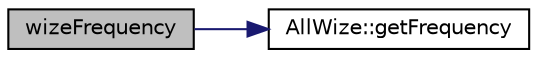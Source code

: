 digraph "wizeFrequency"
{
 // LATEX_PDF_SIZE
  edge [fontname="Helvetica",fontsize="10",labelfontname="Helvetica",labelfontsize="10"];
  node [fontname="Helvetica",fontsize="10",shape=record];
  rankdir="LR";
  Node1 [label="wizeFrequency",height=0.2,width=0.4,color="black", fillcolor="grey75", style="filled", fontcolor="black",tooltip=" "];
  Node1 -> Node2 [color="midnightblue",fontsize="10",style="solid",fontname="Helvetica"];
  Node2 [label="AllWize::getFrequency",height=0.2,width=0.4,color="black", fillcolor="white", style="filled",URL="$classAllWize.html#a2ac627fdb89f324641d741bbfcbab8ac",tooltip="Returns the frequency for the given channel."];
}

